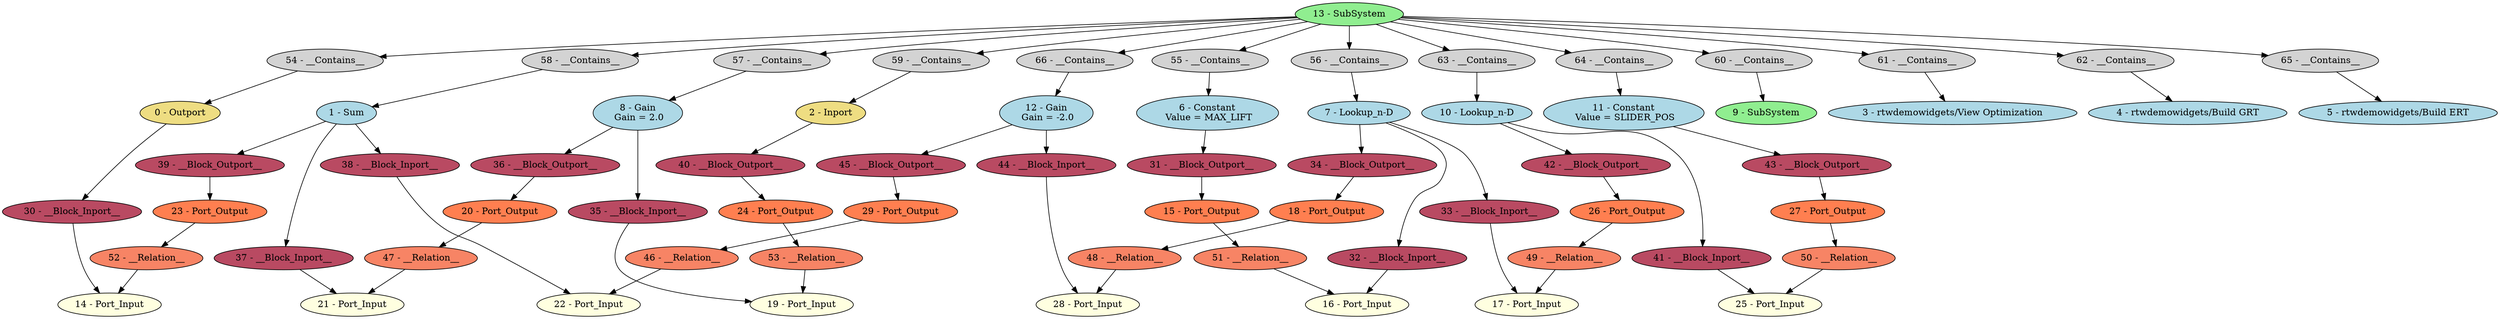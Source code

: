 digraph HSimulink_inline_opt {
"0 - Outport" [style=filled, fillcolor=lightgoldenrod];
"1 - Sum" [style=filled, fillcolor=lightblue];
"2 - Inport" [style=filled, fillcolor=lightgoldenrod];
"3 - rtwdemowidgets/View Optimization" [style=filled, fillcolor=lightblue];
"4 - rtwdemowidgets/Build GRT" [style=filled, fillcolor=lightblue];
"5 - rtwdemowidgets/Build ERT" [style=filled, fillcolor=lightblue];
"6 - Constant\n Value = MAX_LIFT" [style=filled, fillcolor=lightblue];
"7 - Lookup_n-D" [style=filled, fillcolor=lightblue];
"8 - Gain\n Gain = 2.0" [style=filled, fillcolor=lightblue];
"9 - SubSystem" [style=filled, fillcolor=lightgreen];
"10 - Lookup_n-D" [style=filled, fillcolor=lightblue];
"11 - Constant\n Value = SLIDER_POS" [style=filled, fillcolor=lightblue];
"12 - Gain\n Gain = -2.0" [style=filled, fillcolor=lightblue];
"13 - SubSystem" [style=filled, fillcolor=lightgreen];
"14 - Port_Input" [style=filled, fillcolor=lightyellow];
"15 - Port_Output" [style=filled, fillcolor=coral];
"16 - Port_Input" [style=filled, fillcolor=lightyellow];
"17 - Port_Input" [style=filled, fillcolor=lightyellow];
"18 - Port_Output" [style=filled, fillcolor=coral];
"19 - Port_Input" [style=filled, fillcolor=lightyellow];
"20 - Port_Output" [style=filled, fillcolor=coral];
"21 - Port_Input" [style=filled, fillcolor=lightyellow];
"22 - Port_Input" [style=filled, fillcolor=lightyellow];
"23 - Port_Output" [style=filled, fillcolor=coral];
"24 - Port_Output" [style=filled, fillcolor=coral];
"25 - Port_Input" [style=filled, fillcolor=lightyellow];
"26 - Port_Output" [style=filled, fillcolor=coral];
"27 - Port_Output" [style=filled, fillcolor=coral];
"28 - Port_Input" [style=filled, fillcolor=lightyellow];
"29 - Port_Output" [style=filled, fillcolor=coral];
"30 - __Block_Inport__" [style=filled, fillcolor="#b94a62"];
"31 - __Block_Outport__" [style=filled, fillcolor="#b94a62"];
"32 - __Block_Inport__" [style=filled, fillcolor="#b94a62"];
"33 - __Block_Inport__" [style=filled, fillcolor="#b94a62"];
"34 - __Block_Outport__" [style=filled, fillcolor="#b94a62"];
"35 - __Block_Inport__" [style=filled, fillcolor="#b94a62"];
"36 - __Block_Outport__" [style=filled, fillcolor="#b94a62"];
"37 - __Block_Inport__" [style=filled, fillcolor="#b94a62"];
"38 - __Block_Inport__" [style=filled, fillcolor="#b94a62"];
"39 - __Block_Outport__" [style=filled, fillcolor="#b94a62"];
"40 - __Block_Outport__" [style=filled, fillcolor="#b94a62"];
"41 - __Block_Inport__" [style=filled, fillcolor="#b94a62"];
"42 - __Block_Outport__" [style=filled, fillcolor="#b94a62"];
"43 - __Block_Outport__" [style=filled, fillcolor="#b94a62"];
"44 - __Block_Inport__" [style=filled, fillcolor="#b94a62"];
"45 - __Block_Outport__" [style=filled, fillcolor="#b94a62"];
"46 - __Relation__" [style=filled, fillcolor="#f78465"];
"47 - __Relation__" [style=filled, fillcolor="#f78465"];
"48 - __Relation__" [style=filled, fillcolor="#f78465"];
"49 - __Relation__" [style=filled, fillcolor="#f78465"];
"50 - __Relation__" [style=filled, fillcolor="#f78465"];
"51 - __Relation__" [style=filled, fillcolor="#f78465"];
"52 - __Relation__" [style=filled, fillcolor="#f78465"];
"53 - __Relation__" [style=filled, fillcolor="#f78465"];
"54 - __Contains__" [style=filled, fillcolor=lightgray];
"55 - __Contains__" [style=filled, fillcolor=lightgray];
"56 - __Contains__" [style=filled, fillcolor=lightgray];
"57 - __Contains__" [style=filled, fillcolor=lightgray];
"58 - __Contains__" [style=filled, fillcolor=lightgray];
"59 - __Contains__" [style=filled, fillcolor=lightgray];
"60 - __Contains__" [style=filled, fillcolor=lightgray];
"61 - __Contains__" [style=filled, fillcolor=lightgray];
"62 - __Contains__" [style=filled, fillcolor=lightgray];
"63 - __Contains__" [style=filled, fillcolor=lightgray];
"64 - __Contains__" [style=filled, fillcolor=lightgray];
"65 - __Contains__" [style=filled, fillcolor=lightgray];
"66 - __Contains__" [style=filled, fillcolor=lightgray];
"1 - Sum" -> "39 - __Block_Outport__";
"2 - Inport" -> "40 - __Block_Outport__";
"6 - Constant\n Value = MAX_LIFT" -> "31 - __Block_Outport__";
"7 - Lookup_n-D" -> "34 - __Block_Outport__";
"8 - Gain\n Gain = 2.0" -> "36 - __Block_Outport__";
"10 - Lookup_n-D" -> "42 - __Block_Outport__";
"11 - Constant\n Value = SLIDER_POS" -> "43 - __Block_Outport__";
"12 - Gain\n Gain = -2.0" -> "45 - __Block_Outport__";
"13 - SubSystem" -> "66 - __Contains__";
"13 - SubSystem" -> "65 - __Contains__";
"13 - SubSystem" -> "64 - __Contains__";
"13 - SubSystem" -> "63 - __Contains__";
"13 - SubSystem" -> "62 - __Contains__";
"13 - SubSystem" -> "61 - __Contains__";
"13 - SubSystem" -> "60 - __Contains__";
"13 - SubSystem" -> "59 - __Contains__";
"13 - SubSystem" -> "58 - __Contains__";
"13 - SubSystem" -> "57 - __Contains__";
"13 - SubSystem" -> "56 - __Contains__";
"13 - SubSystem" -> "55 - __Contains__";
"13 - SubSystem" -> "54 - __Contains__";
"30 - __Block_Inport__" -> "14 - Port_Input";
"15 - Port_Output" -> "51 - __Relation__";
"32 - __Block_Inport__" -> "16 - Port_Input";
"33 - __Block_Inport__" -> "17 - Port_Input";
"18 - Port_Output" -> "48 - __Relation__";
"35 - __Block_Inport__" -> "19 - Port_Input";
"20 - Port_Output" -> "47 - __Relation__";
"37 - __Block_Inport__" -> "21 - Port_Input";
"38 - __Block_Inport__" -> "22 - Port_Input";
"23 - Port_Output" -> "52 - __Relation__";
"24 - Port_Output" -> "53 - __Relation__";
"41 - __Block_Inport__" -> "25 - Port_Input";
"26 - Port_Output" -> "49 - __Relation__";
"27 - Port_Output" -> "50 - __Relation__";
"44 - __Block_Inport__" -> "28 - Port_Input";
"29 - Port_Output" -> "46 - __Relation__";
"0 - Outport" -> "30 - __Block_Inport__";
"31 - __Block_Outport__" -> "15 - Port_Output";
"7 - Lookup_n-D" -> "32 - __Block_Inport__";
"7 - Lookup_n-D" -> "33 - __Block_Inport__";
"34 - __Block_Outport__" -> "18 - Port_Output";
"8 - Gain\n Gain = 2.0" -> "35 - __Block_Inport__";
"36 - __Block_Outport__" -> "20 - Port_Output";
"1 - Sum" -> "37 - __Block_Inport__";
"1 - Sum" -> "38 - __Block_Inport__";
"39 - __Block_Outport__" -> "23 - Port_Output";
"40 - __Block_Outport__" -> "24 - Port_Output";
"10 - Lookup_n-D" -> "41 - __Block_Inport__";
"42 - __Block_Outport__" -> "26 - Port_Output";
"43 - __Block_Outport__" -> "27 - Port_Output";
"12 - Gain\n Gain = -2.0" -> "44 - __Block_Inport__";
"45 - __Block_Outport__" -> "29 - Port_Output";
"46 - __Relation__" -> "22 - Port_Input";
"47 - __Relation__" -> "21 - Port_Input";
"48 - __Relation__" -> "28 - Port_Input";
"49 - __Relation__" -> "17 - Port_Input";
"50 - __Relation__" -> "25 - Port_Input";
"51 - __Relation__" -> "16 - Port_Input";
"52 - __Relation__" -> "14 - Port_Input";
"53 - __Relation__" -> "19 - Port_Input";
"54 - __Contains__" -> "0 - Outport";
"55 - __Contains__" -> "6 - Constant\n Value = MAX_LIFT";
"56 - __Contains__" -> "7 - Lookup_n-D";
"57 - __Contains__" -> "8 - Gain\n Gain = 2.0";
"58 - __Contains__" -> "1 - Sum";
"59 - __Contains__" -> "2 - Inport";
"60 - __Contains__" -> "9 - SubSystem";
"61 - __Contains__" -> "3 - rtwdemowidgets/View Optimization";
"62 - __Contains__" -> "4 - rtwdemowidgets/Build GRT";
"63 - __Contains__" -> "10 - Lookup_n-D";
"64 - __Contains__" -> "11 - Constant\n Value = SLIDER_POS";
"65 - __Contains__" -> "5 - rtwdemowidgets/Build ERT";
"66 - __Contains__" -> "12 - Gain\n Gain = -2.0";
}
